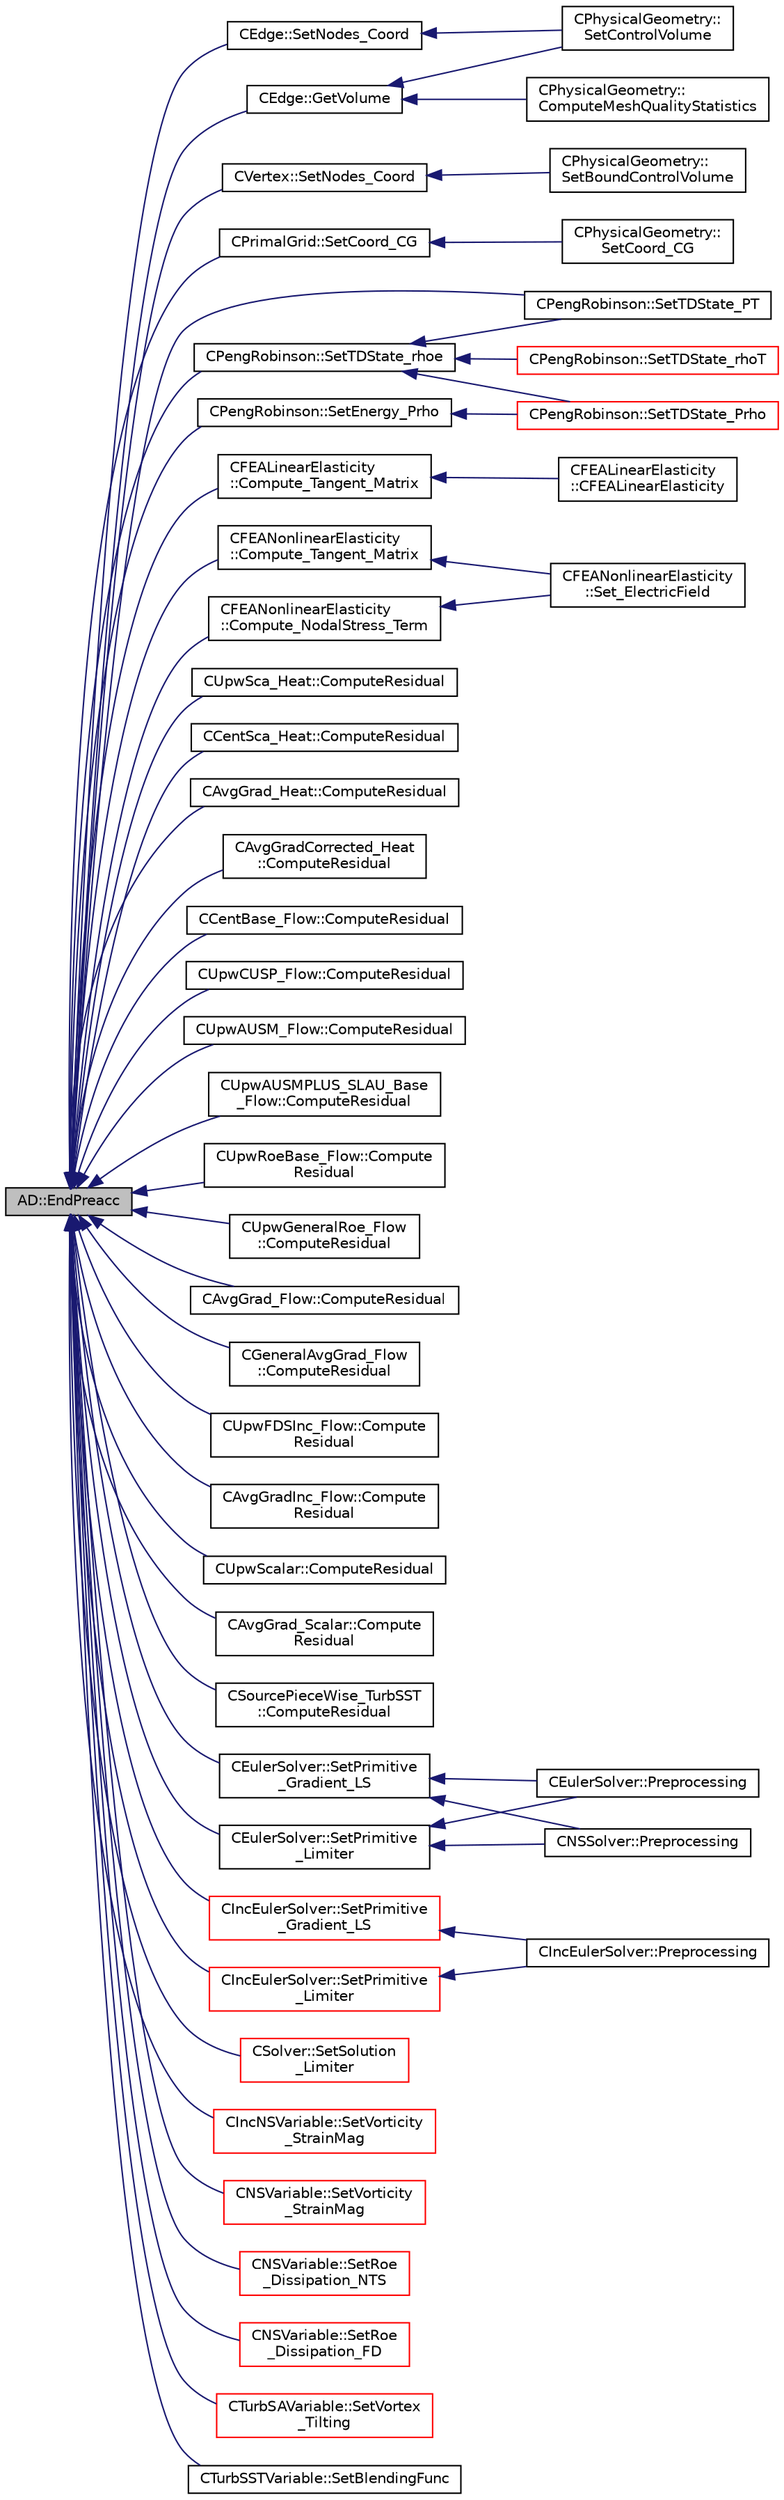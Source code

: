 digraph "AD::EndPreacc"
{
  edge [fontname="Helvetica",fontsize="10",labelfontname="Helvetica",labelfontsize="10"];
  node [fontname="Helvetica",fontsize="10",shape=record];
  rankdir="LR";
  Node31 [label="AD::EndPreacc",height=0.2,width=0.4,color="black", fillcolor="grey75", style="filled", fontcolor="black"];
  Node31 -> Node32 [dir="back",color="midnightblue",fontsize="10",style="solid",fontname="Helvetica"];
  Node32 [label="CEdge::GetVolume",height=0.2,width=0.4,color="black", fillcolor="white", style="filled",URL="$class_c_edge.html#aeb9b3fb0b0d15d47bc030e2180aee715",tooltip="Compute Volume associated to each edge. "];
  Node32 -> Node33 [dir="back",color="midnightblue",fontsize="10",style="solid",fontname="Helvetica"];
  Node33 [label="CPhysicalGeometry::\lSetControlVolume",height=0.2,width=0.4,color="black", fillcolor="white", style="filled",URL="$class_c_physical_geometry.html#a8d8c95d00048bdbdcde83e0b318e7b01",tooltip="Set the edge structure of the control volume. "];
  Node32 -> Node34 [dir="back",color="midnightblue",fontsize="10",style="solid",fontname="Helvetica"];
  Node34 [label="CPhysicalGeometry::\lComputeMeshQualityStatistics",height=0.2,width=0.4,color="black", fillcolor="white", style="filled",URL="$class_c_physical_geometry.html#a7766e59123964eb4072a7a4b352c1260",tooltip="Compute 3 grid quality metrics: orthogonality angle, dual cell aspect ratio, and dual cell volume rat..."];
  Node31 -> Node35 [dir="back",color="midnightblue",fontsize="10",style="solid",fontname="Helvetica"];
  Node35 [label="CEdge::SetNodes_Coord",height=0.2,width=0.4,color="black", fillcolor="white", style="filled",URL="$class_c_edge.html#a27a67ee5cafd2eca94caa553601969d6",tooltip="Set the face that correspond to an edge. "];
  Node35 -> Node33 [dir="back",color="midnightblue",fontsize="10",style="solid",fontname="Helvetica"];
  Node31 -> Node36 [dir="back",color="midnightblue",fontsize="10",style="solid",fontname="Helvetica"];
  Node36 [label="CVertex::SetNodes_Coord",height=0.2,width=0.4,color="black", fillcolor="white", style="filled",URL="$class_c_vertex.html#a58a814bc66e29a6e703f35b687bdc0d2",tooltip="Set the face that correspond to a vertex. "];
  Node36 -> Node37 [dir="back",color="midnightblue",fontsize="10",style="solid",fontname="Helvetica"];
  Node37 [label="CPhysicalGeometry::\lSetBoundControlVolume",height=0.2,width=0.4,color="black", fillcolor="white", style="filled",URL="$class_c_physical_geometry.html#a1d9a41135773efb3dbc1c8ba18752ea3",tooltip="Set boundary vertex structure of the control volume. "];
  Node31 -> Node38 [dir="back",color="midnightblue",fontsize="10",style="solid",fontname="Helvetica"];
  Node38 [label="CPrimalGrid::SetCoord_CG",height=0.2,width=0.4,color="black", fillcolor="white", style="filled",URL="$class_c_primal_grid.html#a9260a73f9354e77125fb9c3e40489498",tooltip="Set the center of gravity of an element (including edges). "];
  Node38 -> Node39 [dir="back",color="midnightblue",fontsize="10",style="solid",fontname="Helvetica"];
  Node39 [label="CPhysicalGeometry::\lSetCoord_CG",height=0.2,width=0.4,color="black", fillcolor="white", style="filled",URL="$class_c_physical_geometry.html#aee78e23035731a714dda6a73e6de8838",tooltip="Set the center of gravity of the face, elements and edges. "];
  Node31 -> Node40 [dir="back",color="midnightblue",fontsize="10",style="solid",fontname="Helvetica"];
  Node40 [label="CPengRobinson::SetTDState_rhoe",height=0.2,width=0.4,color="black", fillcolor="white", style="filled",URL="$class_c_peng_robinson.html#ad60cc31bcf027bd7a6b05eccc1f0a39d",tooltip="Set the Dimensionless State using Density and Internal Energy. "];
  Node40 -> Node41 [dir="back",color="midnightblue",fontsize="10",style="solid",fontname="Helvetica"];
  Node41 [label="CPengRobinson::SetTDState_PT",height=0.2,width=0.4,color="black", fillcolor="white", style="filled",URL="$class_c_peng_robinson.html#ac77c4d5be02c8570d16dfbbd784e0c25",tooltip="Set the Dimensionless State using Pressure and Temperature. "];
  Node40 -> Node42 [dir="back",color="midnightblue",fontsize="10",style="solid",fontname="Helvetica"];
  Node42 [label="CPengRobinson::SetTDState_Prho",height=0.2,width=0.4,color="red", fillcolor="white", style="filled",URL="$class_c_peng_robinson.html#a2602dafa1217b418d81325463a772c6c",tooltip="Set the Dimensionless State using Pressure and Density. "];
  Node40 -> Node44 [dir="back",color="midnightblue",fontsize="10",style="solid",fontname="Helvetica"];
  Node44 [label="CPengRobinson::SetTDState_rhoT",height=0.2,width=0.4,color="red", fillcolor="white", style="filled",URL="$class_c_peng_robinson.html#a3fedc611a71c50410d76b21e27b65830",tooltip="virtual member that would be different for each gas model implemented "];
  Node31 -> Node41 [dir="back",color="midnightblue",fontsize="10",style="solid",fontname="Helvetica"];
  Node31 -> Node47 [dir="back",color="midnightblue",fontsize="10",style="solid",fontname="Helvetica"];
  Node47 [label="CPengRobinson::SetEnergy_Prho",height=0.2,width=0.4,color="black", fillcolor="white", style="filled",URL="$class_c_peng_robinson.html#a0eaf11cf41219f5dfb35a4c8ff79a773",tooltip="Set the Dimensionless Energy using Pressure and Density. "];
  Node47 -> Node42 [dir="back",color="midnightblue",fontsize="10",style="solid",fontname="Helvetica"];
  Node31 -> Node48 [dir="back",color="midnightblue",fontsize="10",style="solid",fontname="Helvetica"];
  Node48 [label="CFEALinearElasticity\l::Compute_Tangent_Matrix",height=0.2,width=0.4,color="black", fillcolor="white", style="filled",URL="$class_c_f_e_a_linear_elasticity.html#af3fc69e4a168dab7498e4ec0e2ddcb94",tooltip="Build the tangent stiffness matrix of an element. "];
  Node48 -> Node49 [dir="back",color="midnightblue",fontsize="10",style="solid",fontname="Helvetica"];
  Node49 [label="CFEALinearElasticity\l::CFEALinearElasticity",height=0.2,width=0.4,color="black", fillcolor="white", style="filled",URL="$class_c_f_e_a_linear_elasticity.html#afc4e93c9775f406d2d42de15d96a5ab6",tooltip="Default constructor, protected to avoid instantiation without arguments. "];
  Node31 -> Node50 [dir="back",color="midnightblue",fontsize="10",style="solid",fontname="Helvetica"];
  Node50 [label="CFEANonlinearElasticity\l::Compute_Tangent_Matrix",height=0.2,width=0.4,color="black", fillcolor="white", style="filled",URL="$class_c_f_e_a_nonlinear_elasticity.html#aa3c19d9fd3b94bd3f56dfdbd2092ea30",tooltip="Build the tangent stiffness matrix of an element. "];
  Node50 -> Node51 [dir="back",color="midnightblue",fontsize="10",style="solid",fontname="Helvetica"];
  Node51 [label="CFEANonlinearElasticity\l::Set_ElectricField",height=0.2,width=0.4,color="black", fillcolor="white", style="filled",URL="$class_c_f_e_a_nonlinear_elasticity.html#a96b3b63c3a15e622116f747c6a03ab89",tooltip="Set element electric field. "];
  Node31 -> Node52 [dir="back",color="midnightblue",fontsize="10",style="solid",fontname="Helvetica"];
  Node52 [label="CFEANonlinearElasticity\l::Compute_NodalStress_Term",height=0.2,width=0.4,color="black", fillcolor="white", style="filled",URL="$class_c_f_e_a_nonlinear_elasticity.html#a2b9889b9b500f66aab3183221434c87d",tooltip="Compute the nodal stress terms for an element. "];
  Node52 -> Node51 [dir="back",color="midnightblue",fontsize="10",style="solid",fontname="Helvetica"];
  Node31 -> Node53 [dir="back",color="midnightblue",fontsize="10",style="solid",fontname="Helvetica"];
  Node53 [label="CUpwSca_Heat::ComputeResidual",height=0.2,width=0.4,color="black", fillcolor="white", style="filled",URL="$class_c_upw_sca___heat.html#a005d0dd8e6ef2b8f07b403f00f6cfedf",tooltip="Compute the scalar upwind flux between two nodes i and j. "];
  Node31 -> Node54 [dir="back",color="midnightblue",fontsize="10",style="solid",fontname="Helvetica"];
  Node54 [label="CCentSca_Heat::ComputeResidual",height=0.2,width=0.4,color="black", fillcolor="white", style="filled",URL="$class_c_cent_sca___heat.html#ab2dfa7a70d50071dc65816f27505e3ce",tooltip="Compute the flow residual using a JST method. "];
  Node31 -> Node55 [dir="back",color="midnightblue",fontsize="10",style="solid",fontname="Helvetica"];
  Node55 [label="CAvgGrad_Heat::ComputeResidual",height=0.2,width=0.4,color="black", fillcolor="white", style="filled",URL="$class_c_avg_grad___heat.html#ac09d6eafa2e05647ae4ca36abe51e1b4",tooltip="Compute the viscous heat residual using an average of gradients with correction. "];
  Node31 -> Node56 [dir="back",color="midnightblue",fontsize="10",style="solid",fontname="Helvetica"];
  Node56 [label="CAvgGradCorrected_Heat\l::ComputeResidual",height=0.2,width=0.4,color="black", fillcolor="white", style="filled",URL="$class_c_avg_grad_corrected___heat.html#a42cdfe8ad1f2e1fce95dadd214c6fe62",tooltip="Compute the viscous heat residual using an average of gradients with correction. "];
  Node31 -> Node57 [dir="back",color="midnightblue",fontsize="10",style="solid",fontname="Helvetica"];
  Node57 [label="CCentBase_Flow::ComputeResidual",height=0.2,width=0.4,color="black", fillcolor="white", style="filled",URL="$class_c_cent_base___flow.html#ab3d38a73e882f7eade3cfc0daf3e3520",tooltip="Compute the flow residual using a centered method with artificial dissipation. "];
  Node31 -> Node58 [dir="back",color="midnightblue",fontsize="10",style="solid",fontname="Helvetica"];
  Node58 [label="CUpwCUSP_Flow::ComputeResidual",height=0.2,width=0.4,color="black", fillcolor="white", style="filled",URL="$class_c_upw_c_u_s_p___flow.html#ab88b56f4d818225b47b7fe855a18326a",tooltip="Compute the flow residual using a JST method. "];
  Node31 -> Node59 [dir="back",color="midnightblue",fontsize="10",style="solid",fontname="Helvetica"];
  Node59 [label="CUpwAUSM_Flow::ComputeResidual",height=0.2,width=0.4,color="black", fillcolor="white", style="filled",URL="$class_c_upw_a_u_s_m___flow.html#a9c1945f5d13295b5d887fb1ba3b553b4",tooltip="Compute the Roe&#39;s flux between two nodes i and j. "];
  Node31 -> Node60 [dir="back",color="midnightblue",fontsize="10",style="solid",fontname="Helvetica"];
  Node60 [label="CUpwAUSMPLUS_SLAU_Base\l_Flow::ComputeResidual",height=0.2,width=0.4,color="black", fillcolor="white", style="filled",URL="$class_c_upw_a_u_s_m_p_l_u_s___s_l_a_u___base___flow.html#a67066d02de15ea3fb19170543956a31c",tooltip="Compute the AUSM+ and SLAU family of schemes. "];
  Node31 -> Node61 [dir="back",color="midnightblue",fontsize="10",style="solid",fontname="Helvetica"];
  Node61 [label="CUpwRoeBase_Flow::Compute\lResidual",height=0.2,width=0.4,color="black", fillcolor="white", style="filled",URL="$class_c_upw_roe_base___flow.html#ac4fcfe9dea7d4e5fc2d12fd5bb261ad4",tooltip="Compute the flux from node i to node j, part common to most Roe schemes. "];
  Node31 -> Node62 [dir="back",color="midnightblue",fontsize="10",style="solid",fontname="Helvetica"];
  Node62 [label="CUpwGeneralRoe_Flow\l::ComputeResidual",height=0.2,width=0.4,color="black", fillcolor="white", style="filled",URL="$class_c_upw_general_roe___flow.html#ac7f91b1543d87015361d69539cfecfe9",tooltip="Compute the Roe&#39;s flux between two nodes i and j. "];
  Node31 -> Node63 [dir="back",color="midnightblue",fontsize="10",style="solid",fontname="Helvetica"];
  Node63 [label="CAvgGrad_Flow::ComputeResidual",height=0.2,width=0.4,color="black", fillcolor="white", style="filled",URL="$class_c_avg_grad___flow.html#a1c12e066648de65a083bc9aea10df100",tooltip="Compute the viscous flow residual using an average of gradients. "];
  Node31 -> Node64 [dir="back",color="midnightblue",fontsize="10",style="solid",fontname="Helvetica"];
  Node64 [label="CGeneralAvgGrad_Flow\l::ComputeResidual",height=0.2,width=0.4,color="black", fillcolor="white", style="filled",URL="$class_c_general_avg_grad___flow.html#a5785be0eced1e0e614adec2cbe7a96d4",tooltip="Compute the viscous flow residual using an average of gradients. "];
  Node31 -> Node65 [dir="back",color="midnightblue",fontsize="10",style="solid",fontname="Helvetica"];
  Node65 [label="CUpwFDSInc_Flow::Compute\lResidual",height=0.2,width=0.4,color="black", fillcolor="white", style="filled",URL="$class_c_upw_f_d_s_inc___flow.html#a8f159a82f5e92e66790f3aac6a7cf0da",tooltip="Compute the upwind flux between two nodes i and j. "];
  Node31 -> Node66 [dir="back",color="midnightblue",fontsize="10",style="solid",fontname="Helvetica"];
  Node66 [label="CAvgGradInc_Flow::Compute\lResidual",height=0.2,width=0.4,color="black", fillcolor="white", style="filled",URL="$class_c_avg_grad_inc___flow.html#ae981da05c20e3b9426559e77fb10063b",tooltip="Compute the viscous flow residual using an average of gradients. "];
  Node31 -> Node67 [dir="back",color="midnightblue",fontsize="10",style="solid",fontname="Helvetica"];
  Node67 [label="CUpwScalar::ComputeResidual",height=0.2,width=0.4,color="black", fillcolor="white", style="filled",URL="$class_c_upw_scalar.html#a3fc303b7b5b997333bf8b77d841895af",tooltip="Compute the scalar upwind flux between two nodes i and j. "];
  Node31 -> Node68 [dir="back",color="midnightblue",fontsize="10",style="solid",fontname="Helvetica"];
  Node68 [label="CAvgGrad_Scalar::Compute\lResidual",height=0.2,width=0.4,color="black", fillcolor="white", style="filled",URL="$class_c_avg_grad___scalar.html#a56bf2a9661766c2674e63a36949e479a",tooltip="Compute the viscous residual using an average of gradients without correction. "];
  Node31 -> Node69 [dir="back",color="midnightblue",fontsize="10",style="solid",fontname="Helvetica"];
  Node69 [label="CSourcePieceWise_TurbSST\l::ComputeResidual",height=0.2,width=0.4,color="black", fillcolor="white", style="filled",URL="$class_c_source_piece_wise___turb_s_s_t.html#ada1b61faae3ed32e332cbe04c0c6f3dd",tooltip="Residual for source term integration. "];
  Node31 -> Node70 [dir="back",color="midnightblue",fontsize="10",style="solid",fontname="Helvetica"];
  Node70 [label="CEulerSolver::SetPrimitive\l_Gradient_LS",height=0.2,width=0.4,color="black", fillcolor="white", style="filled",URL="$class_c_euler_solver.html#a734d5bd064215fb722477f39993155d4",tooltip="Compute the gradient of the primitive variables using a Least-Squares method, and stores the result i..."];
  Node70 -> Node71 [dir="back",color="midnightblue",fontsize="10",style="solid",fontname="Helvetica"];
  Node71 [label="CEulerSolver::Preprocessing",height=0.2,width=0.4,color="black", fillcolor="white", style="filled",URL="$class_c_euler_solver.html#a8b89e1bfce33284c2d8f5f00f82f3f3f",tooltip="Compute primitive variables and their gradients. "];
  Node70 -> Node72 [dir="back",color="midnightblue",fontsize="10",style="solid",fontname="Helvetica"];
  Node72 [label="CNSSolver::Preprocessing",height=0.2,width=0.4,color="black", fillcolor="white", style="filled",URL="$class_c_n_s_solver.html#a028c83d18cf8520dff2f9628d8a04e4b",tooltip="Restart residual and compute gradients. "];
  Node31 -> Node73 [dir="back",color="midnightblue",fontsize="10",style="solid",fontname="Helvetica"];
  Node73 [label="CEulerSolver::SetPrimitive\l_Limiter",height=0.2,width=0.4,color="black", fillcolor="white", style="filled",URL="$class_c_euler_solver.html#a43004a7f0fad7a6d1f435144710bf13e",tooltip="Compute the limiter of the primitive variables. "];
  Node73 -> Node71 [dir="back",color="midnightblue",fontsize="10",style="solid",fontname="Helvetica"];
  Node73 -> Node72 [dir="back",color="midnightblue",fontsize="10",style="solid",fontname="Helvetica"];
  Node31 -> Node74 [dir="back",color="midnightblue",fontsize="10",style="solid",fontname="Helvetica"];
  Node74 [label="CIncEulerSolver::SetPrimitive\l_Gradient_LS",height=0.2,width=0.4,color="red", fillcolor="white", style="filled",URL="$class_c_inc_euler_solver.html#a3e3355cbeb9d265f4073cca113b9d46e",tooltip="Compute the gradient of the primitive variables using a Least-Squares method, and stores the result i..."];
  Node74 -> Node75 [dir="back",color="midnightblue",fontsize="10",style="solid",fontname="Helvetica"];
  Node75 [label="CIncEulerSolver::Preprocessing",height=0.2,width=0.4,color="black", fillcolor="white", style="filled",URL="$class_c_inc_euler_solver.html#aabd902b10cc9b41b6b2c406efba0ac41",tooltip="Compute primitive variables and their gradients. "];
  Node31 -> Node77 [dir="back",color="midnightblue",fontsize="10",style="solid",fontname="Helvetica"];
  Node77 [label="CIncEulerSolver::SetPrimitive\l_Limiter",height=0.2,width=0.4,color="red", fillcolor="white", style="filled",URL="$class_c_inc_euler_solver.html#a00bd56828c4e41ec3ff1e8753cb320ec",tooltip="Compute the limiter of the primitive variables. "];
  Node77 -> Node75 [dir="back",color="midnightblue",fontsize="10",style="solid",fontname="Helvetica"];
  Node31 -> Node78 [dir="back",color="midnightblue",fontsize="10",style="solid",fontname="Helvetica"];
  Node78 [label="CSolver::SetSolution\l_Limiter",height=0.2,width=0.4,color="red", fillcolor="white", style="filled",URL="$class_c_solver.html#a641e9c59698ab9c7c2fb91107ad70d77",tooltip="Compute slope limiter. "];
  Node31 -> Node83 [dir="back",color="midnightblue",fontsize="10",style="solid",fontname="Helvetica"];
  Node83 [label="CIncNSVariable::SetVorticity\l_StrainMag",height=0.2,width=0.4,color="red", fillcolor="white", style="filled",URL="$class_c_inc_n_s_variable.html#ad45a5272c3758a4367693573abe96f8b",tooltip="Set the vorticity value. "];
  Node31 -> Node87 [dir="back",color="midnightblue",fontsize="10",style="solid",fontname="Helvetica"];
  Node87 [label="CNSVariable::SetVorticity\l_StrainMag",height=0.2,width=0.4,color="red", fillcolor="white", style="filled",URL="$class_c_n_s_variable.html#a8b2ca31cbd956cd92e02e9ebc08556d3",tooltip="Set the vorticity value. "];
  Node31 -> Node92 [dir="back",color="midnightblue",fontsize="10",style="solid",fontname="Helvetica"];
  Node92 [label="CNSVariable::SetRoe\l_Dissipation_NTS",height=0.2,width=0.4,color="red", fillcolor="white", style="filled",URL="$class_c_n_s_variable.html#ae8391103a386186f112deaa91e04cee7",tooltip="Set the new solution for Roe Dissipation. "];
  Node31 -> Node94 [dir="back",color="midnightblue",fontsize="10",style="solid",fontname="Helvetica"];
  Node94 [label="CNSVariable::SetRoe\l_Dissipation_FD",height=0.2,width=0.4,color="red", fillcolor="white", style="filled",URL="$class_c_n_s_variable.html#a71e190265f85ef8f0cb414275dba59f7",tooltip="Set the new solution for Roe Dissipation. "];
  Node31 -> Node95 [dir="back",color="midnightblue",fontsize="10",style="solid",fontname="Helvetica"];
  Node95 [label="CTurbSAVariable::SetVortex\l_Tilting",height=0.2,width=0.4,color="red", fillcolor="white", style="filled",URL="$class_c_turb_s_a_variable.html#a3de0899a1b7bc1a18d648186015d1cbd",tooltip="Set the vortex tilting measure for computation of the EDDES length scale. "];
  Node31 -> Node97 [dir="back",color="midnightblue",fontsize="10",style="solid",fontname="Helvetica"];
  Node97 [label="CTurbSSTVariable::SetBlendingFunc",height=0.2,width=0.4,color="black", fillcolor="white", style="filled",URL="$class_c_turb_s_s_t_variable.html#a682a993d479546b3a8a12bff632fbeba",tooltip="Set the blending function for the blending of k-w and k-eps. "];
}

